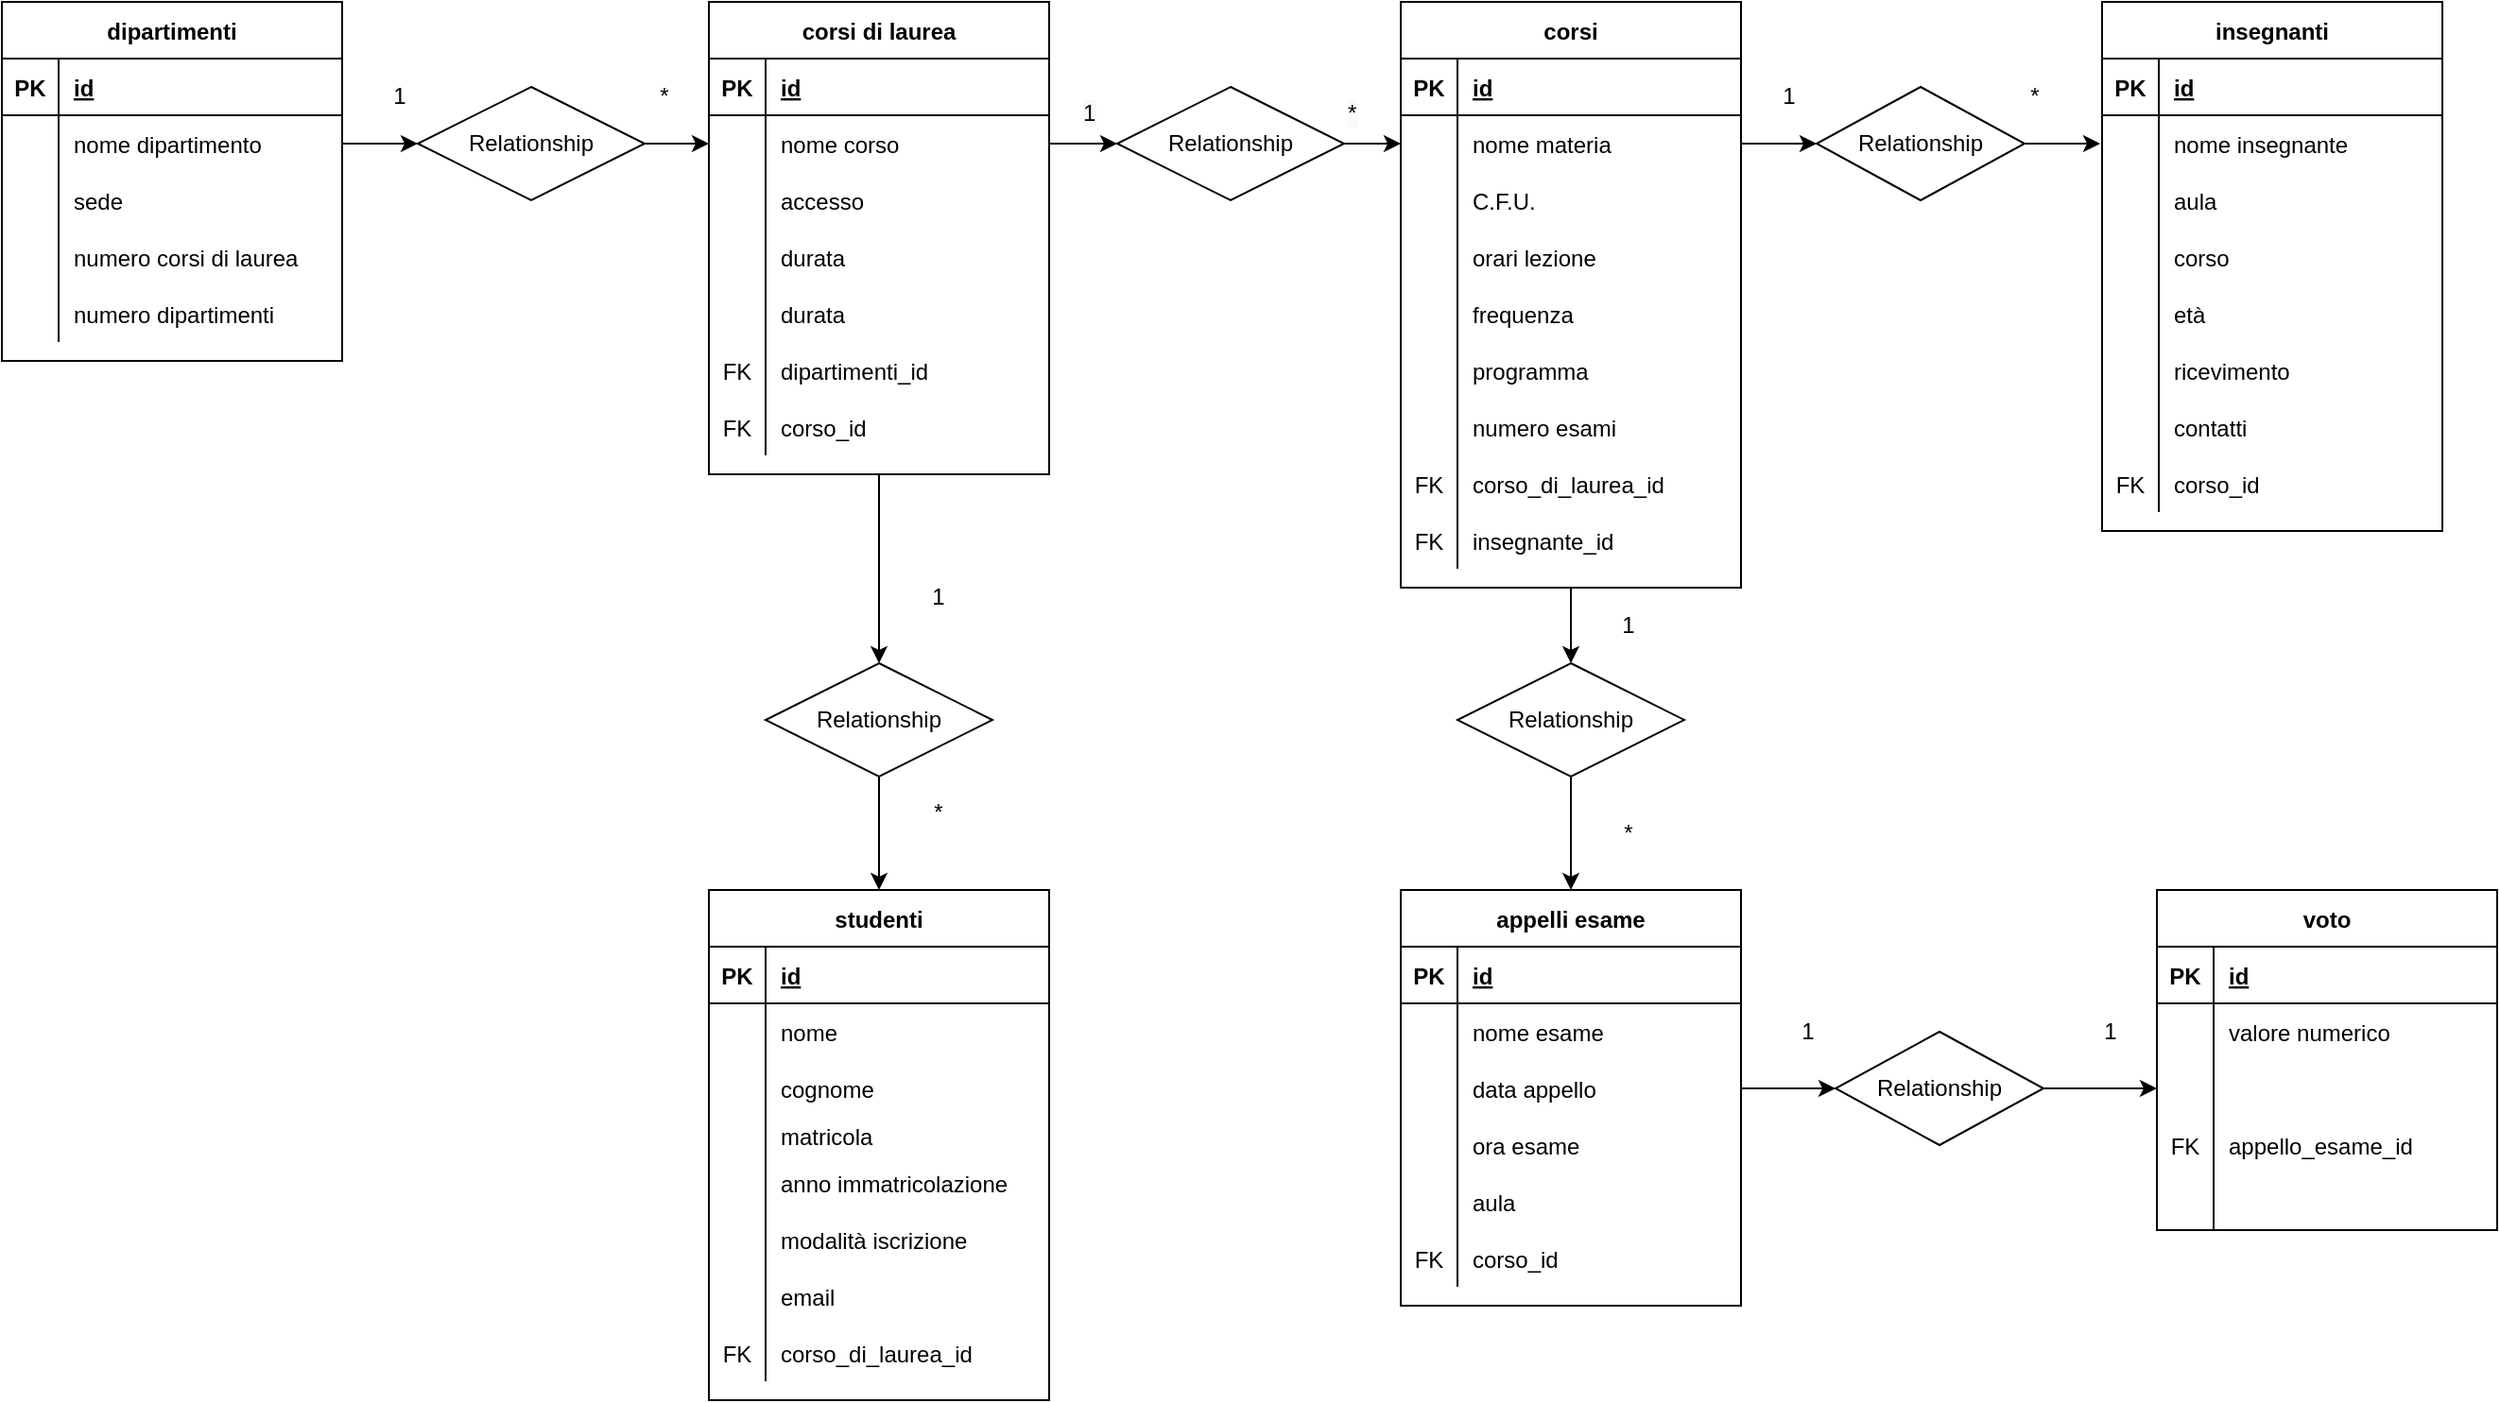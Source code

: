 <mxfile version="20.4.0" type="device"><diagram id="hHs9GyXHRhWPU-Tkxo1i" name="Pagina-1"><mxGraphModel dx="1529" dy="634" grid="1" gridSize="10" guides="1" tooltips="1" connect="1" arrows="1" fold="1" page="1" pageScale="1" pageWidth="827" pageHeight="1169" math="0" shadow="0"><root><mxCell id="0"/><mxCell id="1" parent="0"/><mxCell id="6usG1wm1LhqFQ_MNodev-16" value="studenti" style="shape=table;startSize=30;container=1;collapsible=1;childLayout=tableLayout;fixedRows=1;rowLines=0;fontStyle=1;align=center;resizeLast=1;" vertex="1" parent="1"><mxGeometry x="414" y="610" width="180" height="270" as="geometry"/></mxCell><mxCell id="6usG1wm1LhqFQ_MNodev-17" value="" style="shape=tableRow;horizontal=0;startSize=0;swimlaneHead=0;swimlaneBody=0;fillColor=none;collapsible=0;dropTarget=0;points=[[0,0.5],[1,0.5]];portConstraint=eastwest;top=0;left=0;right=0;bottom=1;" vertex="1" parent="6usG1wm1LhqFQ_MNodev-16"><mxGeometry y="30" width="180" height="30" as="geometry"/></mxCell><mxCell id="6usG1wm1LhqFQ_MNodev-18" value="PK" style="shape=partialRectangle;connectable=0;fillColor=none;top=0;left=0;bottom=0;right=0;fontStyle=1;overflow=hidden;" vertex="1" parent="6usG1wm1LhqFQ_MNodev-17"><mxGeometry width="30" height="30" as="geometry"><mxRectangle width="30" height="30" as="alternateBounds"/></mxGeometry></mxCell><mxCell id="6usG1wm1LhqFQ_MNodev-19" value="id" style="shape=partialRectangle;connectable=0;fillColor=none;top=0;left=0;bottom=0;right=0;align=left;spacingLeft=6;fontStyle=5;overflow=hidden;" vertex="1" parent="6usG1wm1LhqFQ_MNodev-17"><mxGeometry x="30" width="150" height="30" as="geometry"><mxRectangle width="150" height="30" as="alternateBounds"/></mxGeometry></mxCell><mxCell id="6usG1wm1LhqFQ_MNodev-20" value="" style="shape=tableRow;horizontal=0;startSize=0;swimlaneHead=0;swimlaneBody=0;fillColor=none;collapsible=0;dropTarget=0;points=[[0,0.5],[1,0.5]];portConstraint=eastwest;top=0;left=0;right=0;bottom=0;" vertex="1" parent="6usG1wm1LhqFQ_MNodev-16"><mxGeometry y="60" width="180" height="30" as="geometry"/></mxCell><mxCell id="6usG1wm1LhqFQ_MNodev-21" value="" style="shape=partialRectangle;connectable=0;fillColor=none;top=0;left=0;bottom=0;right=0;editable=1;overflow=hidden;" vertex="1" parent="6usG1wm1LhqFQ_MNodev-20"><mxGeometry width="30" height="30" as="geometry"><mxRectangle width="30" height="30" as="alternateBounds"/></mxGeometry></mxCell><mxCell id="6usG1wm1LhqFQ_MNodev-22" value="nome" style="shape=partialRectangle;connectable=0;fillColor=none;top=0;left=0;bottom=0;right=0;align=left;spacingLeft=6;overflow=hidden;" vertex="1" parent="6usG1wm1LhqFQ_MNodev-20"><mxGeometry x="30" width="150" height="30" as="geometry"><mxRectangle width="150" height="30" as="alternateBounds"/></mxGeometry></mxCell><mxCell id="6usG1wm1LhqFQ_MNodev-23" value="" style="shape=tableRow;horizontal=0;startSize=0;swimlaneHead=0;swimlaneBody=0;fillColor=none;collapsible=0;dropTarget=0;points=[[0,0.5],[1,0.5]];portConstraint=eastwest;top=0;left=0;right=0;bottom=0;" vertex="1" parent="6usG1wm1LhqFQ_MNodev-16"><mxGeometry y="90" width="180" height="30" as="geometry"/></mxCell><mxCell id="6usG1wm1LhqFQ_MNodev-24" value="" style="shape=partialRectangle;connectable=0;fillColor=none;top=0;left=0;bottom=0;right=0;editable=1;overflow=hidden;" vertex="1" parent="6usG1wm1LhqFQ_MNodev-23"><mxGeometry width="30" height="30" as="geometry"><mxRectangle width="30" height="30" as="alternateBounds"/></mxGeometry></mxCell><mxCell id="6usG1wm1LhqFQ_MNodev-25" value="cognome" style="shape=partialRectangle;connectable=0;fillColor=none;top=0;left=0;bottom=0;right=0;align=left;spacingLeft=6;overflow=hidden;" vertex="1" parent="6usG1wm1LhqFQ_MNodev-23"><mxGeometry x="30" width="150" height="30" as="geometry"><mxRectangle width="150" height="30" as="alternateBounds"/></mxGeometry></mxCell><mxCell id="6usG1wm1LhqFQ_MNodev-26" value="" style="shape=tableRow;horizontal=0;startSize=0;swimlaneHead=0;swimlaneBody=0;fillColor=none;collapsible=0;dropTarget=0;points=[[0,0.5],[1,0.5]];portConstraint=eastwest;top=0;left=0;right=0;bottom=0;" vertex="1" parent="6usG1wm1LhqFQ_MNodev-16"><mxGeometry y="120" width="180" height="20" as="geometry"/></mxCell><mxCell id="6usG1wm1LhqFQ_MNodev-27" value="" style="shape=partialRectangle;connectable=0;fillColor=none;top=0;left=0;bottom=0;right=0;editable=1;overflow=hidden;" vertex="1" parent="6usG1wm1LhqFQ_MNodev-26"><mxGeometry width="30" height="20" as="geometry"><mxRectangle width="30" height="20" as="alternateBounds"/></mxGeometry></mxCell><mxCell id="6usG1wm1LhqFQ_MNodev-28" value="matricola" style="shape=partialRectangle;connectable=0;fillColor=none;top=0;left=0;bottom=0;right=0;align=left;spacingLeft=6;overflow=hidden;" vertex="1" parent="6usG1wm1LhqFQ_MNodev-26"><mxGeometry x="30" width="150" height="20" as="geometry"><mxRectangle width="150" height="20" as="alternateBounds"/></mxGeometry></mxCell><mxCell id="6usG1wm1LhqFQ_MNodev-29" value="" style="shape=tableRow;horizontal=0;startSize=0;swimlaneHead=0;swimlaneBody=0;fillColor=none;collapsible=0;dropTarget=0;points=[[0,0.5],[1,0.5]];portConstraint=eastwest;top=0;left=0;right=0;bottom=0;" vertex="1" parent="6usG1wm1LhqFQ_MNodev-16"><mxGeometry y="140" width="180" height="30" as="geometry"/></mxCell><mxCell id="6usG1wm1LhqFQ_MNodev-30" value="" style="shape=partialRectangle;connectable=0;fillColor=none;top=0;left=0;bottom=0;right=0;editable=1;overflow=hidden;" vertex="1" parent="6usG1wm1LhqFQ_MNodev-29"><mxGeometry width="30" height="30" as="geometry"><mxRectangle width="30" height="30" as="alternateBounds"/></mxGeometry></mxCell><mxCell id="6usG1wm1LhqFQ_MNodev-31" value="anno immatricolazione" style="shape=partialRectangle;connectable=0;fillColor=none;top=0;left=0;bottom=0;right=0;align=left;spacingLeft=6;overflow=hidden;" vertex="1" parent="6usG1wm1LhqFQ_MNodev-29"><mxGeometry x="30" width="150" height="30" as="geometry"><mxRectangle width="150" height="30" as="alternateBounds"/></mxGeometry></mxCell><mxCell id="6usG1wm1LhqFQ_MNodev-32" value="" style="shape=tableRow;horizontal=0;startSize=0;swimlaneHead=0;swimlaneBody=0;fillColor=none;collapsible=0;dropTarget=0;points=[[0,0.5],[1,0.5]];portConstraint=eastwest;top=0;left=0;right=0;bottom=0;" vertex="1" parent="6usG1wm1LhqFQ_MNodev-16"><mxGeometry y="170" width="180" height="30" as="geometry"/></mxCell><mxCell id="6usG1wm1LhqFQ_MNodev-33" value="" style="shape=partialRectangle;connectable=0;fillColor=none;top=0;left=0;bottom=0;right=0;editable=1;overflow=hidden;" vertex="1" parent="6usG1wm1LhqFQ_MNodev-32"><mxGeometry width="30" height="30" as="geometry"><mxRectangle width="30" height="30" as="alternateBounds"/></mxGeometry></mxCell><mxCell id="6usG1wm1LhqFQ_MNodev-34" value="modalità iscrizione" style="shape=partialRectangle;connectable=0;fillColor=none;top=0;left=0;bottom=0;right=0;align=left;spacingLeft=6;overflow=hidden;" vertex="1" parent="6usG1wm1LhqFQ_MNodev-32"><mxGeometry x="30" width="150" height="30" as="geometry"><mxRectangle width="150" height="30" as="alternateBounds"/></mxGeometry></mxCell><mxCell id="6usG1wm1LhqFQ_MNodev-141" value="" style="shape=tableRow;horizontal=0;startSize=0;swimlaneHead=0;swimlaneBody=0;fillColor=none;collapsible=0;dropTarget=0;points=[[0,0.5],[1,0.5]];portConstraint=eastwest;top=0;left=0;right=0;bottom=0;" vertex="1" parent="6usG1wm1LhqFQ_MNodev-16"><mxGeometry y="200" width="180" height="30" as="geometry"/></mxCell><mxCell id="6usG1wm1LhqFQ_MNodev-142" value="" style="shape=partialRectangle;connectable=0;fillColor=none;top=0;left=0;bottom=0;right=0;editable=1;overflow=hidden;" vertex="1" parent="6usG1wm1LhqFQ_MNodev-141"><mxGeometry width="30" height="30" as="geometry"><mxRectangle width="30" height="30" as="alternateBounds"/></mxGeometry></mxCell><mxCell id="6usG1wm1LhqFQ_MNodev-143" value="email" style="shape=partialRectangle;connectable=0;fillColor=none;top=0;left=0;bottom=0;right=0;align=left;spacingLeft=6;overflow=hidden;" vertex="1" parent="6usG1wm1LhqFQ_MNodev-141"><mxGeometry x="30" width="150" height="30" as="geometry"><mxRectangle width="150" height="30" as="alternateBounds"/></mxGeometry></mxCell><mxCell id="6usG1wm1LhqFQ_MNodev-219" value="" style="shape=tableRow;horizontal=0;startSize=0;swimlaneHead=0;swimlaneBody=0;fillColor=none;collapsible=0;dropTarget=0;points=[[0,0.5],[1,0.5]];portConstraint=eastwest;top=0;left=0;right=0;bottom=0;" vertex="1" parent="6usG1wm1LhqFQ_MNodev-16"><mxGeometry y="230" width="180" height="30" as="geometry"/></mxCell><mxCell id="6usG1wm1LhqFQ_MNodev-220" value="FK" style="shape=partialRectangle;connectable=0;fillColor=none;top=0;left=0;bottom=0;right=0;editable=1;overflow=hidden;" vertex="1" parent="6usG1wm1LhqFQ_MNodev-219"><mxGeometry width="30" height="30" as="geometry"><mxRectangle width="30" height="30" as="alternateBounds"/></mxGeometry></mxCell><mxCell id="6usG1wm1LhqFQ_MNodev-221" value="corso_di_laurea_id" style="shape=partialRectangle;connectable=0;fillColor=none;top=0;left=0;bottom=0;right=0;align=left;spacingLeft=6;overflow=hidden;" vertex="1" parent="6usG1wm1LhqFQ_MNodev-219"><mxGeometry x="30" width="150" height="30" as="geometry"><mxRectangle width="150" height="30" as="alternateBounds"/></mxGeometry></mxCell><mxCell id="6usG1wm1LhqFQ_MNodev-207" style="edgeStyle=orthogonalEdgeStyle;rounded=0;orthogonalLoop=1;jettySize=auto;html=1;exitX=0.5;exitY=1;exitDx=0;exitDy=0;entryX=0.5;entryY=0;entryDx=0;entryDy=0;" edge="1" parent="1" source="6usG1wm1LhqFQ_MNodev-35" target="6usG1wm1LhqFQ_MNodev-205"><mxGeometry relative="1" as="geometry"/></mxCell><mxCell id="6usG1wm1LhqFQ_MNodev-35" value="corsi" style="shape=table;startSize=30;container=1;collapsible=1;childLayout=tableLayout;fixedRows=1;rowLines=0;fontStyle=1;align=center;resizeLast=1;" vertex="1" parent="1"><mxGeometry x="780" y="140" width="180" height="310" as="geometry"/></mxCell><mxCell id="6usG1wm1LhqFQ_MNodev-36" value="" style="shape=tableRow;horizontal=0;startSize=0;swimlaneHead=0;swimlaneBody=0;fillColor=none;collapsible=0;dropTarget=0;points=[[0,0.5],[1,0.5]];portConstraint=eastwest;top=0;left=0;right=0;bottom=1;" vertex="1" parent="6usG1wm1LhqFQ_MNodev-35"><mxGeometry y="30" width="180" height="30" as="geometry"/></mxCell><mxCell id="6usG1wm1LhqFQ_MNodev-37" value="PK" style="shape=partialRectangle;connectable=0;fillColor=none;top=0;left=0;bottom=0;right=0;fontStyle=1;overflow=hidden;" vertex="1" parent="6usG1wm1LhqFQ_MNodev-36"><mxGeometry width="30" height="30" as="geometry"><mxRectangle width="30" height="30" as="alternateBounds"/></mxGeometry></mxCell><mxCell id="6usG1wm1LhqFQ_MNodev-38" value="id" style="shape=partialRectangle;connectable=0;fillColor=none;top=0;left=0;bottom=0;right=0;align=left;spacingLeft=6;fontStyle=5;overflow=hidden;" vertex="1" parent="6usG1wm1LhqFQ_MNodev-36"><mxGeometry x="30" width="150" height="30" as="geometry"><mxRectangle width="150" height="30" as="alternateBounds"/></mxGeometry></mxCell><mxCell id="6usG1wm1LhqFQ_MNodev-39" value="" style="shape=tableRow;horizontal=0;startSize=0;swimlaneHead=0;swimlaneBody=0;fillColor=none;collapsible=0;dropTarget=0;points=[[0,0.5],[1,0.5]];portConstraint=eastwest;top=0;left=0;right=0;bottom=0;" vertex="1" parent="6usG1wm1LhqFQ_MNodev-35"><mxGeometry y="60" width="180" height="30" as="geometry"/></mxCell><mxCell id="6usG1wm1LhqFQ_MNodev-40" value="" style="shape=partialRectangle;connectable=0;fillColor=none;top=0;left=0;bottom=0;right=0;editable=1;overflow=hidden;" vertex="1" parent="6usG1wm1LhqFQ_MNodev-39"><mxGeometry width="30" height="30" as="geometry"><mxRectangle width="30" height="30" as="alternateBounds"/></mxGeometry></mxCell><mxCell id="6usG1wm1LhqFQ_MNodev-41" value="nome materia" style="shape=partialRectangle;connectable=0;fillColor=none;top=0;left=0;bottom=0;right=0;align=left;spacingLeft=6;overflow=hidden;" vertex="1" parent="6usG1wm1LhqFQ_MNodev-39"><mxGeometry x="30" width="150" height="30" as="geometry"><mxRectangle width="150" height="30" as="alternateBounds"/></mxGeometry></mxCell><mxCell id="6usG1wm1LhqFQ_MNodev-42" value="" style="shape=tableRow;horizontal=0;startSize=0;swimlaneHead=0;swimlaneBody=0;fillColor=none;collapsible=0;dropTarget=0;points=[[0,0.5],[1,0.5]];portConstraint=eastwest;top=0;left=0;right=0;bottom=0;" vertex="1" parent="6usG1wm1LhqFQ_MNodev-35"><mxGeometry y="90" width="180" height="30" as="geometry"/></mxCell><mxCell id="6usG1wm1LhqFQ_MNodev-43" value="" style="shape=partialRectangle;connectable=0;fillColor=none;top=0;left=0;bottom=0;right=0;editable=1;overflow=hidden;" vertex="1" parent="6usG1wm1LhqFQ_MNodev-42"><mxGeometry width="30" height="30" as="geometry"><mxRectangle width="30" height="30" as="alternateBounds"/></mxGeometry></mxCell><mxCell id="6usG1wm1LhqFQ_MNodev-44" value="C.F.U." style="shape=partialRectangle;connectable=0;fillColor=none;top=0;left=0;bottom=0;right=0;align=left;spacingLeft=6;overflow=hidden;" vertex="1" parent="6usG1wm1LhqFQ_MNodev-42"><mxGeometry x="30" width="150" height="30" as="geometry"><mxRectangle width="150" height="30" as="alternateBounds"/></mxGeometry></mxCell><mxCell id="6usG1wm1LhqFQ_MNodev-45" value="" style="shape=tableRow;horizontal=0;startSize=0;swimlaneHead=0;swimlaneBody=0;fillColor=none;collapsible=0;dropTarget=0;points=[[0,0.5],[1,0.5]];portConstraint=eastwest;top=0;left=0;right=0;bottom=0;" vertex="1" parent="6usG1wm1LhqFQ_MNodev-35"><mxGeometry y="120" width="180" height="30" as="geometry"/></mxCell><mxCell id="6usG1wm1LhqFQ_MNodev-46" value="" style="shape=partialRectangle;connectable=0;fillColor=none;top=0;left=0;bottom=0;right=0;editable=1;overflow=hidden;" vertex="1" parent="6usG1wm1LhqFQ_MNodev-45"><mxGeometry width="30" height="30" as="geometry"><mxRectangle width="30" height="30" as="alternateBounds"/></mxGeometry></mxCell><mxCell id="6usG1wm1LhqFQ_MNodev-47" value="orari lezione" style="shape=partialRectangle;connectable=0;fillColor=none;top=0;left=0;bottom=0;right=0;align=left;spacingLeft=6;overflow=hidden;" vertex="1" parent="6usG1wm1LhqFQ_MNodev-45"><mxGeometry x="30" width="150" height="30" as="geometry"><mxRectangle width="150" height="30" as="alternateBounds"/></mxGeometry></mxCell><mxCell id="6usG1wm1LhqFQ_MNodev-48" value="" style="shape=tableRow;horizontal=0;startSize=0;swimlaneHead=0;swimlaneBody=0;fillColor=none;collapsible=0;dropTarget=0;points=[[0,0.5],[1,0.5]];portConstraint=eastwest;top=0;left=0;right=0;bottom=0;" vertex="1" parent="6usG1wm1LhqFQ_MNodev-35"><mxGeometry y="150" width="180" height="30" as="geometry"/></mxCell><mxCell id="6usG1wm1LhqFQ_MNodev-49" value="" style="shape=partialRectangle;connectable=0;fillColor=none;top=0;left=0;bottom=0;right=0;editable=1;overflow=hidden;" vertex="1" parent="6usG1wm1LhqFQ_MNodev-48"><mxGeometry width="30" height="30" as="geometry"><mxRectangle width="30" height="30" as="alternateBounds"/></mxGeometry></mxCell><mxCell id="6usG1wm1LhqFQ_MNodev-50" value="frequenza " style="shape=partialRectangle;connectable=0;fillColor=none;top=0;left=0;bottom=0;right=0;align=left;spacingLeft=6;overflow=hidden;" vertex="1" parent="6usG1wm1LhqFQ_MNodev-48"><mxGeometry x="30" width="150" height="30" as="geometry"><mxRectangle width="150" height="30" as="alternateBounds"/></mxGeometry></mxCell><mxCell id="6usG1wm1LhqFQ_MNodev-51" value="" style="shape=tableRow;horizontal=0;startSize=0;swimlaneHead=0;swimlaneBody=0;fillColor=none;collapsible=0;dropTarget=0;points=[[0,0.5],[1,0.5]];portConstraint=eastwest;top=0;left=0;right=0;bottom=0;" vertex="1" parent="6usG1wm1LhqFQ_MNodev-35"><mxGeometry y="180" width="180" height="30" as="geometry"/></mxCell><mxCell id="6usG1wm1LhqFQ_MNodev-52" value="" style="shape=partialRectangle;connectable=0;fillColor=none;top=0;left=0;bottom=0;right=0;editable=1;overflow=hidden;" vertex="1" parent="6usG1wm1LhqFQ_MNodev-51"><mxGeometry width="30" height="30" as="geometry"><mxRectangle width="30" height="30" as="alternateBounds"/></mxGeometry></mxCell><mxCell id="6usG1wm1LhqFQ_MNodev-53" value="programma" style="shape=partialRectangle;connectable=0;fillColor=none;top=0;left=0;bottom=0;right=0;align=left;spacingLeft=6;overflow=hidden;" vertex="1" parent="6usG1wm1LhqFQ_MNodev-51"><mxGeometry x="30" width="150" height="30" as="geometry"><mxRectangle width="150" height="30" as="alternateBounds"/></mxGeometry></mxCell><mxCell id="6usG1wm1LhqFQ_MNodev-71" value="" style="shape=tableRow;horizontal=0;startSize=0;swimlaneHead=0;swimlaneBody=0;fillColor=none;collapsible=0;dropTarget=0;points=[[0,0.5],[1,0.5]];portConstraint=eastwest;top=0;left=0;right=0;bottom=0;" vertex="1" parent="6usG1wm1LhqFQ_MNodev-35"><mxGeometry y="210" width="180" height="30" as="geometry"/></mxCell><mxCell id="6usG1wm1LhqFQ_MNodev-72" value="" style="shape=partialRectangle;connectable=0;fillColor=none;top=0;left=0;bottom=0;right=0;editable=1;overflow=hidden;" vertex="1" parent="6usG1wm1LhqFQ_MNodev-71"><mxGeometry width="30" height="30" as="geometry"><mxRectangle width="30" height="30" as="alternateBounds"/></mxGeometry></mxCell><mxCell id="6usG1wm1LhqFQ_MNodev-73" value="numero esami" style="shape=partialRectangle;connectable=0;fillColor=none;top=0;left=0;bottom=0;right=0;align=left;spacingLeft=6;overflow=hidden;" vertex="1" parent="6usG1wm1LhqFQ_MNodev-71"><mxGeometry x="30" width="150" height="30" as="geometry"><mxRectangle width="150" height="30" as="alternateBounds"/></mxGeometry></mxCell><mxCell id="6usG1wm1LhqFQ_MNodev-160" value="" style="shape=tableRow;horizontal=0;startSize=0;swimlaneHead=0;swimlaneBody=0;fillColor=none;collapsible=0;dropTarget=0;points=[[0,0.5],[1,0.5]];portConstraint=eastwest;top=0;left=0;right=0;bottom=0;" vertex="1" parent="6usG1wm1LhqFQ_MNodev-35"><mxGeometry y="240" width="180" height="30" as="geometry"/></mxCell><mxCell id="6usG1wm1LhqFQ_MNodev-161" value="FK" style="shape=partialRectangle;connectable=0;fillColor=none;top=0;left=0;bottom=0;right=0;editable=1;overflow=hidden;" vertex="1" parent="6usG1wm1LhqFQ_MNodev-160"><mxGeometry width="30" height="30" as="geometry"><mxRectangle width="30" height="30" as="alternateBounds"/></mxGeometry></mxCell><mxCell id="6usG1wm1LhqFQ_MNodev-162" value="corso_di_laurea_id" style="shape=partialRectangle;connectable=0;fillColor=none;top=0;left=0;bottom=0;right=0;align=left;spacingLeft=6;overflow=hidden;" vertex="1" parent="6usG1wm1LhqFQ_MNodev-160"><mxGeometry x="30" width="150" height="30" as="geometry"><mxRectangle width="150" height="30" as="alternateBounds"/></mxGeometry></mxCell><mxCell id="6usG1wm1LhqFQ_MNodev-202" value="" style="shape=tableRow;horizontal=0;startSize=0;swimlaneHead=0;swimlaneBody=0;fillColor=none;collapsible=0;dropTarget=0;points=[[0,0.5],[1,0.5]];portConstraint=eastwest;top=0;left=0;right=0;bottom=0;" vertex="1" parent="6usG1wm1LhqFQ_MNodev-35"><mxGeometry y="270" width="180" height="30" as="geometry"/></mxCell><mxCell id="6usG1wm1LhqFQ_MNodev-203" value="FK" style="shape=partialRectangle;connectable=0;fillColor=none;top=0;left=0;bottom=0;right=0;editable=1;overflow=hidden;" vertex="1" parent="6usG1wm1LhqFQ_MNodev-202"><mxGeometry width="30" height="30" as="geometry"><mxRectangle width="30" height="30" as="alternateBounds"/></mxGeometry></mxCell><mxCell id="6usG1wm1LhqFQ_MNodev-204" value="insegnante_id" style="shape=partialRectangle;connectable=0;fillColor=none;top=0;left=0;bottom=0;right=0;align=left;spacingLeft=6;overflow=hidden;" vertex="1" parent="6usG1wm1LhqFQ_MNodev-202"><mxGeometry x="30" width="150" height="30" as="geometry"><mxRectangle width="150" height="30" as="alternateBounds"/></mxGeometry></mxCell><mxCell id="6usG1wm1LhqFQ_MNodev-215" style="edgeStyle=orthogonalEdgeStyle;rounded=0;orthogonalLoop=1;jettySize=auto;html=1;entryX=0.5;entryY=0;entryDx=0;entryDy=0;" edge="1" parent="1" source="6usG1wm1LhqFQ_MNodev-55" target="6usG1wm1LhqFQ_MNodev-214"><mxGeometry relative="1" as="geometry"/></mxCell><mxCell id="6usG1wm1LhqFQ_MNodev-55" value="corsi di laurea" style="shape=table;startSize=30;container=1;collapsible=1;childLayout=tableLayout;fixedRows=1;rowLines=0;fontStyle=1;align=center;resizeLast=1;" vertex="1" parent="1"><mxGeometry x="414" y="140" width="180" height="250" as="geometry"/></mxCell><mxCell id="6usG1wm1LhqFQ_MNodev-56" value="" style="shape=tableRow;horizontal=0;startSize=0;swimlaneHead=0;swimlaneBody=0;fillColor=none;collapsible=0;dropTarget=0;points=[[0,0.5],[1,0.5]];portConstraint=eastwest;top=0;left=0;right=0;bottom=1;" vertex="1" parent="6usG1wm1LhqFQ_MNodev-55"><mxGeometry y="30" width="180" height="30" as="geometry"/></mxCell><mxCell id="6usG1wm1LhqFQ_MNodev-57" value="PK" style="shape=partialRectangle;connectable=0;fillColor=none;top=0;left=0;bottom=0;right=0;fontStyle=1;overflow=hidden;" vertex="1" parent="6usG1wm1LhqFQ_MNodev-56"><mxGeometry width="30" height="30" as="geometry"><mxRectangle width="30" height="30" as="alternateBounds"/></mxGeometry></mxCell><mxCell id="6usG1wm1LhqFQ_MNodev-58" value="id" style="shape=partialRectangle;connectable=0;fillColor=none;top=0;left=0;bottom=0;right=0;align=left;spacingLeft=6;fontStyle=5;overflow=hidden;" vertex="1" parent="6usG1wm1LhqFQ_MNodev-56"><mxGeometry x="30" width="150" height="30" as="geometry"><mxRectangle width="150" height="30" as="alternateBounds"/></mxGeometry></mxCell><mxCell id="6usG1wm1LhqFQ_MNodev-59" value="" style="shape=tableRow;horizontal=0;startSize=0;swimlaneHead=0;swimlaneBody=0;fillColor=none;collapsible=0;dropTarget=0;points=[[0,0.5],[1,0.5]];portConstraint=eastwest;top=0;left=0;right=0;bottom=0;" vertex="1" parent="6usG1wm1LhqFQ_MNodev-55"><mxGeometry y="60" width="180" height="30" as="geometry"/></mxCell><mxCell id="6usG1wm1LhqFQ_MNodev-60" value="" style="shape=partialRectangle;connectable=0;fillColor=none;top=0;left=0;bottom=0;right=0;editable=1;overflow=hidden;" vertex="1" parent="6usG1wm1LhqFQ_MNodev-59"><mxGeometry width="30" height="30" as="geometry"><mxRectangle width="30" height="30" as="alternateBounds"/></mxGeometry></mxCell><mxCell id="6usG1wm1LhqFQ_MNodev-61" value="nome corso" style="shape=partialRectangle;connectable=0;fillColor=none;top=0;left=0;bottom=0;right=0;align=left;spacingLeft=6;overflow=hidden;" vertex="1" parent="6usG1wm1LhqFQ_MNodev-59"><mxGeometry x="30" width="150" height="30" as="geometry"><mxRectangle width="150" height="30" as="alternateBounds"/></mxGeometry></mxCell><mxCell id="6usG1wm1LhqFQ_MNodev-62" value="" style="shape=tableRow;horizontal=0;startSize=0;swimlaneHead=0;swimlaneBody=0;fillColor=none;collapsible=0;dropTarget=0;points=[[0,0.5],[1,0.5]];portConstraint=eastwest;top=0;left=0;right=0;bottom=0;" vertex="1" parent="6usG1wm1LhqFQ_MNodev-55"><mxGeometry y="90" width="180" height="30" as="geometry"/></mxCell><mxCell id="6usG1wm1LhqFQ_MNodev-63" value="" style="shape=partialRectangle;connectable=0;fillColor=none;top=0;left=0;bottom=0;right=0;editable=1;overflow=hidden;" vertex="1" parent="6usG1wm1LhqFQ_MNodev-62"><mxGeometry width="30" height="30" as="geometry"><mxRectangle width="30" height="30" as="alternateBounds"/></mxGeometry></mxCell><mxCell id="6usG1wm1LhqFQ_MNodev-64" value="accesso" style="shape=partialRectangle;connectable=0;fillColor=none;top=0;left=0;bottom=0;right=0;align=left;spacingLeft=6;overflow=hidden;" vertex="1" parent="6usG1wm1LhqFQ_MNodev-62"><mxGeometry x="30" width="150" height="30" as="geometry"><mxRectangle width="150" height="30" as="alternateBounds"/></mxGeometry></mxCell><mxCell id="6usG1wm1LhqFQ_MNodev-65" value="" style="shape=tableRow;horizontal=0;startSize=0;swimlaneHead=0;swimlaneBody=0;fillColor=none;collapsible=0;dropTarget=0;points=[[0,0.5],[1,0.5]];portConstraint=eastwest;top=0;left=0;right=0;bottom=0;" vertex="1" parent="6usG1wm1LhqFQ_MNodev-55"><mxGeometry y="120" width="180" height="30" as="geometry"/></mxCell><mxCell id="6usG1wm1LhqFQ_MNodev-66" value="" style="shape=partialRectangle;connectable=0;fillColor=none;top=0;left=0;bottom=0;right=0;editable=1;overflow=hidden;" vertex="1" parent="6usG1wm1LhqFQ_MNodev-65"><mxGeometry width="30" height="30" as="geometry"><mxRectangle width="30" height="30" as="alternateBounds"/></mxGeometry></mxCell><mxCell id="6usG1wm1LhqFQ_MNodev-67" value="durata" style="shape=partialRectangle;connectable=0;fillColor=none;top=0;left=0;bottom=0;right=0;align=left;spacingLeft=6;overflow=hidden;" vertex="1" parent="6usG1wm1LhqFQ_MNodev-65"><mxGeometry x="30" width="150" height="30" as="geometry"><mxRectangle width="150" height="30" as="alternateBounds"/></mxGeometry></mxCell><mxCell id="6usG1wm1LhqFQ_MNodev-150" value="" style="shape=tableRow;horizontal=0;startSize=0;swimlaneHead=0;swimlaneBody=0;fillColor=none;collapsible=0;dropTarget=0;points=[[0,0.5],[1,0.5]];portConstraint=eastwest;top=0;left=0;right=0;bottom=0;" vertex="1" parent="6usG1wm1LhqFQ_MNodev-55"><mxGeometry y="150" width="180" height="30" as="geometry"/></mxCell><mxCell id="6usG1wm1LhqFQ_MNodev-151" value="" style="shape=partialRectangle;connectable=0;fillColor=none;top=0;left=0;bottom=0;right=0;editable=1;overflow=hidden;" vertex="1" parent="6usG1wm1LhqFQ_MNodev-150"><mxGeometry width="30" height="30" as="geometry"><mxRectangle width="30" height="30" as="alternateBounds"/></mxGeometry></mxCell><mxCell id="6usG1wm1LhqFQ_MNodev-152" value="durata" style="shape=partialRectangle;connectable=0;fillColor=none;top=0;left=0;bottom=0;right=0;align=left;spacingLeft=6;overflow=hidden;" vertex="1" parent="6usG1wm1LhqFQ_MNodev-150"><mxGeometry x="30" width="150" height="30" as="geometry"><mxRectangle width="150" height="30" as="alternateBounds"/></mxGeometry></mxCell><mxCell id="6usG1wm1LhqFQ_MNodev-68" value="" style="shape=tableRow;horizontal=0;startSize=0;swimlaneHead=0;swimlaneBody=0;fillColor=none;collapsible=0;dropTarget=0;points=[[0,0.5],[1,0.5]];portConstraint=eastwest;top=0;left=0;right=0;bottom=0;" vertex="1" parent="6usG1wm1LhqFQ_MNodev-55"><mxGeometry y="180" width="180" height="30" as="geometry"/></mxCell><mxCell id="6usG1wm1LhqFQ_MNodev-69" value="FK" style="shape=partialRectangle;connectable=0;fillColor=none;top=0;left=0;bottom=0;right=0;editable=1;overflow=hidden;" vertex="1" parent="6usG1wm1LhqFQ_MNodev-68"><mxGeometry width="30" height="30" as="geometry"><mxRectangle width="30" height="30" as="alternateBounds"/></mxGeometry></mxCell><mxCell id="6usG1wm1LhqFQ_MNodev-70" value="dipartimenti_id" style="shape=partialRectangle;connectable=0;fillColor=none;top=0;left=0;bottom=0;right=0;align=left;spacingLeft=6;overflow=hidden;" vertex="1" parent="6usG1wm1LhqFQ_MNodev-68"><mxGeometry x="30" width="150" height="30" as="geometry"><mxRectangle width="150" height="30" as="alternateBounds"/></mxGeometry></mxCell><mxCell id="6usG1wm1LhqFQ_MNodev-163" value="" style="shape=tableRow;horizontal=0;startSize=0;swimlaneHead=0;swimlaneBody=0;fillColor=none;collapsible=0;dropTarget=0;points=[[0,0.5],[1,0.5]];portConstraint=eastwest;top=0;left=0;right=0;bottom=0;" vertex="1" parent="6usG1wm1LhqFQ_MNodev-55"><mxGeometry y="210" width="180" height="30" as="geometry"/></mxCell><mxCell id="6usG1wm1LhqFQ_MNodev-164" value="FK" style="shape=partialRectangle;connectable=0;fillColor=none;top=0;left=0;bottom=0;right=0;editable=1;overflow=hidden;" vertex="1" parent="6usG1wm1LhqFQ_MNodev-163"><mxGeometry width="30" height="30" as="geometry"><mxRectangle width="30" height="30" as="alternateBounds"/></mxGeometry></mxCell><mxCell id="6usG1wm1LhqFQ_MNodev-165" value="corso_id" style="shape=partialRectangle;connectable=0;fillColor=none;top=0;left=0;bottom=0;right=0;align=left;spacingLeft=6;overflow=hidden;" vertex="1" parent="6usG1wm1LhqFQ_MNodev-163"><mxGeometry x="30" width="150" height="30" as="geometry"><mxRectangle width="150" height="30" as="alternateBounds"/></mxGeometry></mxCell><mxCell id="6usG1wm1LhqFQ_MNodev-74" value="dipartimenti" style="shape=table;startSize=30;container=1;collapsible=1;childLayout=tableLayout;fixedRows=1;rowLines=0;fontStyle=1;align=center;resizeLast=1;" vertex="1" parent="1"><mxGeometry x="40" y="140" width="180" height="190" as="geometry"/></mxCell><mxCell id="6usG1wm1LhqFQ_MNodev-75" value="" style="shape=tableRow;horizontal=0;startSize=0;swimlaneHead=0;swimlaneBody=0;fillColor=none;collapsible=0;dropTarget=0;points=[[0,0.5],[1,0.5]];portConstraint=eastwest;top=0;left=0;right=0;bottom=1;" vertex="1" parent="6usG1wm1LhqFQ_MNodev-74"><mxGeometry y="30" width="180" height="30" as="geometry"/></mxCell><mxCell id="6usG1wm1LhqFQ_MNodev-76" value="PK" style="shape=partialRectangle;connectable=0;fillColor=none;top=0;left=0;bottom=0;right=0;fontStyle=1;overflow=hidden;" vertex="1" parent="6usG1wm1LhqFQ_MNodev-75"><mxGeometry width="30" height="30" as="geometry"><mxRectangle width="30" height="30" as="alternateBounds"/></mxGeometry></mxCell><mxCell id="6usG1wm1LhqFQ_MNodev-77" value="id" style="shape=partialRectangle;connectable=0;fillColor=none;top=0;left=0;bottom=0;right=0;align=left;spacingLeft=6;fontStyle=5;overflow=hidden;" vertex="1" parent="6usG1wm1LhqFQ_MNodev-75"><mxGeometry x="30" width="150" height="30" as="geometry"><mxRectangle width="150" height="30" as="alternateBounds"/></mxGeometry></mxCell><mxCell id="6usG1wm1LhqFQ_MNodev-78" value="" style="shape=tableRow;horizontal=0;startSize=0;swimlaneHead=0;swimlaneBody=0;fillColor=none;collapsible=0;dropTarget=0;points=[[0,0.5],[1,0.5]];portConstraint=eastwest;top=0;left=0;right=0;bottom=0;" vertex="1" parent="6usG1wm1LhqFQ_MNodev-74"><mxGeometry y="60" width="180" height="30" as="geometry"/></mxCell><mxCell id="6usG1wm1LhqFQ_MNodev-79" value="" style="shape=partialRectangle;connectable=0;fillColor=none;top=0;left=0;bottom=0;right=0;editable=1;overflow=hidden;" vertex="1" parent="6usG1wm1LhqFQ_MNodev-78"><mxGeometry width="30" height="30" as="geometry"><mxRectangle width="30" height="30" as="alternateBounds"/></mxGeometry></mxCell><mxCell id="6usG1wm1LhqFQ_MNodev-80" value="nome dipartimento" style="shape=partialRectangle;connectable=0;fillColor=none;top=0;left=0;bottom=0;right=0;align=left;spacingLeft=6;overflow=hidden;" vertex="1" parent="6usG1wm1LhqFQ_MNodev-78"><mxGeometry x="30" width="150" height="30" as="geometry"><mxRectangle width="150" height="30" as="alternateBounds"/></mxGeometry></mxCell><mxCell id="6usG1wm1LhqFQ_MNodev-81" value="" style="shape=tableRow;horizontal=0;startSize=0;swimlaneHead=0;swimlaneBody=0;fillColor=none;collapsible=0;dropTarget=0;points=[[0,0.5],[1,0.5]];portConstraint=eastwest;top=0;left=0;right=0;bottom=0;" vertex="1" parent="6usG1wm1LhqFQ_MNodev-74"><mxGeometry y="90" width="180" height="30" as="geometry"/></mxCell><mxCell id="6usG1wm1LhqFQ_MNodev-82" value="" style="shape=partialRectangle;connectable=0;fillColor=none;top=0;left=0;bottom=0;right=0;editable=1;overflow=hidden;" vertex="1" parent="6usG1wm1LhqFQ_MNodev-81"><mxGeometry width="30" height="30" as="geometry"><mxRectangle width="30" height="30" as="alternateBounds"/></mxGeometry></mxCell><mxCell id="6usG1wm1LhqFQ_MNodev-83" value="sede" style="shape=partialRectangle;connectable=0;fillColor=none;top=0;left=0;bottom=0;right=0;align=left;spacingLeft=6;overflow=hidden;" vertex="1" parent="6usG1wm1LhqFQ_MNodev-81"><mxGeometry x="30" width="150" height="30" as="geometry"><mxRectangle width="150" height="30" as="alternateBounds"/></mxGeometry></mxCell><mxCell id="6usG1wm1LhqFQ_MNodev-84" value="" style="shape=tableRow;horizontal=0;startSize=0;swimlaneHead=0;swimlaneBody=0;fillColor=none;collapsible=0;dropTarget=0;points=[[0,0.5],[1,0.5]];portConstraint=eastwest;top=0;left=0;right=0;bottom=0;" vertex="1" parent="6usG1wm1LhqFQ_MNodev-74"><mxGeometry y="120" width="180" height="30" as="geometry"/></mxCell><mxCell id="6usG1wm1LhqFQ_MNodev-85" value="" style="shape=partialRectangle;connectable=0;fillColor=none;top=0;left=0;bottom=0;right=0;editable=1;overflow=hidden;" vertex="1" parent="6usG1wm1LhqFQ_MNodev-84"><mxGeometry width="30" height="30" as="geometry"><mxRectangle width="30" height="30" as="alternateBounds"/></mxGeometry></mxCell><mxCell id="6usG1wm1LhqFQ_MNodev-86" value="numero corsi di laurea" style="shape=partialRectangle;connectable=0;fillColor=none;top=0;left=0;bottom=0;right=0;align=left;spacingLeft=6;overflow=hidden;" vertex="1" parent="6usG1wm1LhqFQ_MNodev-84"><mxGeometry x="30" width="150" height="30" as="geometry"><mxRectangle width="150" height="30" as="alternateBounds"/></mxGeometry></mxCell><mxCell id="6usG1wm1LhqFQ_MNodev-87" value="" style="shape=tableRow;horizontal=0;startSize=0;swimlaneHead=0;swimlaneBody=0;fillColor=none;collapsible=0;dropTarget=0;points=[[0,0.5],[1,0.5]];portConstraint=eastwest;top=0;left=0;right=0;bottom=0;" vertex="1" parent="6usG1wm1LhqFQ_MNodev-74"><mxGeometry y="150" width="180" height="30" as="geometry"/></mxCell><mxCell id="6usG1wm1LhqFQ_MNodev-88" value="" style="shape=partialRectangle;connectable=0;fillColor=none;top=0;left=0;bottom=0;right=0;editable=1;overflow=hidden;" vertex="1" parent="6usG1wm1LhqFQ_MNodev-87"><mxGeometry width="30" height="30" as="geometry"><mxRectangle width="30" height="30" as="alternateBounds"/></mxGeometry></mxCell><mxCell id="6usG1wm1LhqFQ_MNodev-89" value="numero dipartimenti" style="shape=partialRectangle;connectable=0;fillColor=none;top=0;left=0;bottom=0;right=0;align=left;spacingLeft=6;overflow=hidden;" vertex="1" parent="6usG1wm1LhqFQ_MNodev-87"><mxGeometry x="30" width="150" height="30" as="geometry"><mxRectangle width="150" height="30" as="alternateBounds"/></mxGeometry></mxCell><mxCell id="6usG1wm1LhqFQ_MNodev-90" value="appelli esame" style="shape=table;startSize=30;container=1;collapsible=1;childLayout=tableLayout;fixedRows=1;rowLines=0;fontStyle=1;align=center;resizeLast=1;" vertex="1" parent="1"><mxGeometry x="780" y="610" width="180" height="220" as="geometry"/></mxCell><mxCell id="6usG1wm1LhqFQ_MNodev-91" value="" style="shape=tableRow;horizontal=0;startSize=0;swimlaneHead=0;swimlaneBody=0;fillColor=none;collapsible=0;dropTarget=0;points=[[0,0.5],[1,0.5]];portConstraint=eastwest;top=0;left=0;right=0;bottom=1;" vertex="1" parent="6usG1wm1LhqFQ_MNodev-90"><mxGeometry y="30" width="180" height="30" as="geometry"/></mxCell><mxCell id="6usG1wm1LhqFQ_MNodev-92" value="PK" style="shape=partialRectangle;connectable=0;fillColor=none;top=0;left=0;bottom=0;right=0;fontStyle=1;overflow=hidden;" vertex="1" parent="6usG1wm1LhqFQ_MNodev-91"><mxGeometry width="30" height="30" as="geometry"><mxRectangle width="30" height="30" as="alternateBounds"/></mxGeometry></mxCell><mxCell id="6usG1wm1LhqFQ_MNodev-93" value="id" style="shape=partialRectangle;connectable=0;fillColor=none;top=0;left=0;bottom=0;right=0;align=left;spacingLeft=6;fontStyle=5;overflow=hidden;" vertex="1" parent="6usG1wm1LhqFQ_MNodev-91"><mxGeometry x="30" width="150" height="30" as="geometry"><mxRectangle width="150" height="30" as="alternateBounds"/></mxGeometry></mxCell><mxCell id="6usG1wm1LhqFQ_MNodev-94" value="" style="shape=tableRow;horizontal=0;startSize=0;swimlaneHead=0;swimlaneBody=0;fillColor=none;collapsible=0;dropTarget=0;points=[[0,0.5],[1,0.5]];portConstraint=eastwest;top=0;left=0;right=0;bottom=0;" vertex="1" parent="6usG1wm1LhqFQ_MNodev-90"><mxGeometry y="60" width="180" height="30" as="geometry"/></mxCell><mxCell id="6usG1wm1LhqFQ_MNodev-95" value="" style="shape=partialRectangle;connectable=0;fillColor=none;top=0;left=0;bottom=0;right=0;editable=1;overflow=hidden;" vertex="1" parent="6usG1wm1LhqFQ_MNodev-94"><mxGeometry width="30" height="30" as="geometry"><mxRectangle width="30" height="30" as="alternateBounds"/></mxGeometry></mxCell><mxCell id="6usG1wm1LhqFQ_MNodev-96" value="nome esame" style="shape=partialRectangle;connectable=0;fillColor=none;top=0;left=0;bottom=0;right=0;align=left;spacingLeft=6;overflow=hidden;" vertex="1" parent="6usG1wm1LhqFQ_MNodev-94"><mxGeometry x="30" width="150" height="30" as="geometry"><mxRectangle width="150" height="30" as="alternateBounds"/></mxGeometry></mxCell><mxCell id="6usG1wm1LhqFQ_MNodev-97" value="" style="shape=tableRow;horizontal=0;startSize=0;swimlaneHead=0;swimlaneBody=0;fillColor=none;collapsible=0;dropTarget=0;points=[[0,0.5],[1,0.5]];portConstraint=eastwest;top=0;left=0;right=0;bottom=0;" vertex="1" parent="6usG1wm1LhqFQ_MNodev-90"><mxGeometry y="90" width="180" height="30" as="geometry"/></mxCell><mxCell id="6usG1wm1LhqFQ_MNodev-98" value="" style="shape=partialRectangle;connectable=0;fillColor=none;top=0;left=0;bottom=0;right=0;editable=1;overflow=hidden;" vertex="1" parent="6usG1wm1LhqFQ_MNodev-97"><mxGeometry width="30" height="30" as="geometry"><mxRectangle width="30" height="30" as="alternateBounds"/></mxGeometry></mxCell><mxCell id="6usG1wm1LhqFQ_MNodev-99" value="data appello" style="shape=partialRectangle;connectable=0;fillColor=none;top=0;left=0;bottom=0;right=0;align=left;spacingLeft=6;overflow=hidden;" vertex="1" parent="6usG1wm1LhqFQ_MNodev-97"><mxGeometry x="30" width="150" height="30" as="geometry"><mxRectangle width="150" height="30" as="alternateBounds"/></mxGeometry></mxCell><mxCell id="6usG1wm1LhqFQ_MNodev-100" value="" style="shape=tableRow;horizontal=0;startSize=0;swimlaneHead=0;swimlaneBody=0;fillColor=none;collapsible=0;dropTarget=0;points=[[0,0.5],[1,0.5]];portConstraint=eastwest;top=0;left=0;right=0;bottom=0;" vertex="1" parent="6usG1wm1LhqFQ_MNodev-90"><mxGeometry y="120" width="180" height="30" as="geometry"/></mxCell><mxCell id="6usG1wm1LhqFQ_MNodev-101" value="" style="shape=partialRectangle;connectable=0;fillColor=none;top=0;left=0;bottom=0;right=0;editable=1;overflow=hidden;" vertex="1" parent="6usG1wm1LhqFQ_MNodev-100"><mxGeometry width="30" height="30" as="geometry"><mxRectangle width="30" height="30" as="alternateBounds"/></mxGeometry></mxCell><mxCell id="6usG1wm1LhqFQ_MNodev-102" value="ora esame" style="shape=partialRectangle;connectable=0;fillColor=none;top=0;left=0;bottom=0;right=0;align=left;spacingLeft=6;overflow=hidden;" vertex="1" parent="6usG1wm1LhqFQ_MNodev-100"><mxGeometry x="30" width="150" height="30" as="geometry"><mxRectangle width="150" height="30" as="alternateBounds"/></mxGeometry></mxCell><mxCell id="6usG1wm1LhqFQ_MNodev-103" value="" style="shape=tableRow;horizontal=0;startSize=0;swimlaneHead=0;swimlaneBody=0;fillColor=none;collapsible=0;dropTarget=0;points=[[0,0.5],[1,0.5]];portConstraint=eastwest;top=0;left=0;right=0;bottom=0;" vertex="1" parent="6usG1wm1LhqFQ_MNodev-90"><mxGeometry y="150" width="180" height="30" as="geometry"/></mxCell><mxCell id="6usG1wm1LhqFQ_MNodev-104" value="" style="shape=partialRectangle;connectable=0;fillColor=none;top=0;left=0;bottom=0;right=0;editable=1;overflow=hidden;" vertex="1" parent="6usG1wm1LhqFQ_MNodev-103"><mxGeometry width="30" height="30" as="geometry"><mxRectangle width="30" height="30" as="alternateBounds"/></mxGeometry></mxCell><mxCell id="6usG1wm1LhqFQ_MNodev-105" value="aula" style="shape=partialRectangle;connectable=0;fillColor=none;top=0;left=0;bottom=0;right=0;align=left;spacingLeft=6;overflow=hidden;" vertex="1" parent="6usG1wm1LhqFQ_MNodev-103"><mxGeometry x="30" width="150" height="30" as="geometry"><mxRectangle width="150" height="30" as="alternateBounds"/></mxGeometry></mxCell><mxCell id="6usG1wm1LhqFQ_MNodev-211" value="" style="shape=tableRow;horizontal=0;startSize=0;swimlaneHead=0;swimlaneBody=0;fillColor=none;collapsible=0;dropTarget=0;points=[[0,0.5],[1,0.5]];portConstraint=eastwest;top=0;left=0;right=0;bottom=0;" vertex="1" parent="6usG1wm1LhqFQ_MNodev-90"><mxGeometry y="180" width="180" height="30" as="geometry"/></mxCell><mxCell id="6usG1wm1LhqFQ_MNodev-212" value="FK" style="shape=partialRectangle;connectable=0;fillColor=none;top=0;left=0;bottom=0;right=0;editable=1;overflow=hidden;" vertex="1" parent="6usG1wm1LhqFQ_MNodev-211"><mxGeometry width="30" height="30" as="geometry"><mxRectangle width="30" height="30" as="alternateBounds"/></mxGeometry></mxCell><mxCell id="6usG1wm1LhqFQ_MNodev-213" value="corso_id" style="shape=partialRectangle;connectable=0;fillColor=none;top=0;left=0;bottom=0;right=0;align=left;spacingLeft=6;overflow=hidden;" vertex="1" parent="6usG1wm1LhqFQ_MNodev-211"><mxGeometry x="30" width="150" height="30" as="geometry"><mxRectangle width="150" height="30" as="alternateBounds"/></mxGeometry></mxCell><mxCell id="6usG1wm1LhqFQ_MNodev-106" value="voto" style="shape=table;startSize=30;container=1;collapsible=1;childLayout=tableLayout;fixedRows=1;rowLines=0;fontStyle=1;align=center;resizeLast=1;" vertex="1" parent="1"><mxGeometry x="1180" y="610" width="180" height="180" as="geometry"/></mxCell><mxCell id="6usG1wm1LhqFQ_MNodev-107" value="" style="shape=tableRow;horizontal=0;startSize=0;swimlaneHead=0;swimlaneBody=0;fillColor=none;collapsible=0;dropTarget=0;points=[[0,0.5],[1,0.5]];portConstraint=eastwest;top=0;left=0;right=0;bottom=1;" vertex="1" parent="6usG1wm1LhqFQ_MNodev-106"><mxGeometry y="30" width="180" height="30" as="geometry"/></mxCell><mxCell id="6usG1wm1LhqFQ_MNodev-108" value="PK" style="shape=partialRectangle;connectable=0;fillColor=none;top=0;left=0;bottom=0;right=0;fontStyle=1;overflow=hidden;" vertex="1" parent="6usG1wm1LhqFQ_MNodev-107"><mxGeometry width="30" height="30" as="geometry"><mxRectangle width="30" height="30" as="alternateBounds"/></mxGeometry></mxCell><mxCell id="6usG1wm1LhqFQ_MNodev-109" value="id" style="shape=partialRectangle;connectable=0;fillColor=none;top=0;left=0;bottom=0;right=0;align=left;spacingLeft=6;fontStyle=5;overflow=hidden;" vertex="1" parent="6usG1wm1LhqFQ_MNodev-107"><mxGeometry x="30" width="150" height="30" as="geometry"><mxRectangle width="150" height="30" as="alternateBounds"/></mxGeometry></mxCell><mxCell id="6usG1wm1LhqFQ_MNodev-110" value="" style="shape=tableRow;horizontal=0;startSize=0;swimlaneHead=0;swimlaneBody=0;fillColor=none;collapsible=0;dropTarget=0;points=[[0,0.5],[1,0.5]];portConstraint=eastwest;top=0;left=0;right=0;bottom=0;" vertex="1" parent="6usG1wm1LhqFQ_MNodev-106"><mxGeometry y="60" width="180" height="30" as="geometry"/></mxCell><mxCell id="6usG1wm1LhqFQ_MNodev-111" value="" style="shape=partialRectangle;connectable=0;fillColor=none;top=0;left=0;bottom=0;right=0;editable=1;overflow=hidden;" vertex="1" parent="6usG1wm1LhqFQ_MNodev-110"><mxGeometry width="30" height="30" as="geometry"><mxRectangle width="30" height="30" as="alternateBounds"/></mxGeometry></mxCell><mxCell id="6usG1wm1LhqFQ_MNodev-112" value="valore numerico" style="shape=partialRectangle;connectable=0;fillColor=none;top=0;left=0;bottom=0;right=0;align=left;spacingLeft=6;overflow=hidden;" vertex="1" parent="6usG1wm1LhqFQ_MNodev-110"><mxGeometry x="30" width="150" height="30" as="geometry"><mxRectangle width="150" height="30" as="alternateBounds"/></mxGeometry></mxCell><mxCell id="6usG1wm1LhqFQ_MNodev-113" value="" style="shape=tableRow;horizontal=0;startSize=0;swimlaneHead=0;swimlaneBody=0;fillColor=none;collapsible=0;dropTarget=0;points=[[0,0.5],[1,0.5]];portConstraint=eastwest;top=0;left=0;right=0;bottom=0;" vertex="1" parent="6usG1wm1LhqFQ_MNodev-106"><mxGeometry y="90" width="180" height="30" as="geometry"/></mxCell><mxCell id="6usG1wm1LhqFQ_MNodev-114" value="" style="shape=partialRectangle;connectable=0;fillColor=none;top=0;left=0;bottom=0;right=0;editable=1;overflow=hidden;" vertex="1" parent="6usG1wm1LhqFQ_MNodev-113"><mxGeometry width="30" height="30" as="geometry"><mxRectangle width="30" height="30" as="alternateBounds"/></mxGeometry></mxCell><mxCell id="6usG1wm1LhqFQ_MNodev-115" value="" style="shape=partialRectangle;connectable=0;fillColor=none;top=0;left=0;bottom=0;right=0;align=left;spacingLeft=6;overflow=hidden;" vertex="1" parent="6usG1wm1LhqFQ_MNodev-113"><mxGeometry x="30" width="150" height="30" as="geometry"><mxRectangle width="150" height="30" as="alternateBounds"/></mxGeometry></mxCell><mxCell id="6usG1wm1LhqFQ_MNodev-233" value="" style="shape=tableRow;horizontal=0;startSize=0;swimlaneHead=0;swimlaneBody=0;fillColor=none;collapsible=0;dropTarget=0;points=[[0,0.5],[1,0.5]];portConstraint=eastwest;top=0;left=0;right=0;bottom=0;" vertex="1" parent="6usG1wm1LhqFQ_MNodev-106"><mxGeometry y="120" width="180" height="30" as="geometry"/></mxCell><mxCell id="6usG1wm1LhqFQ_MNodev-234" value="FK" style="shape=partialRectangle;connectable=0;fillColor=none;top=0;left=0;bottom=0;right=0;editable=1;overflow=hidden;" vertex="1" parent="6usG1wm1LhqFQ_MNodev-233"><mxGeometry width="30" height="30" as="geometry"><mxRectangle width="30" height="30" as="alternateBounds"/></mxGeometry></mxCell><mxCell id="6usG1wm1LhqFQ_MNodev-235" value="appello_esame_id" style="shape=partialRectangle;connectable=0;fillColor=none;top=0;left=0;bottom=0;right=0;align=left;spacingLeft=6;overflow=hidden;" vertex="1" parent="6usG1wm1LhqFQ_MNodev-233"><mxGeometry x="30" width="150" height="30" as="geometry"><mxRectangle width="150" height="30" as="alternateBounds"/></mxGeometry></mxCell><mxCell id="6usG1wm1LhqFQ_MNodev-116" value="" style="shape=tableRow;horizontal=0;startSize=0;swimlaneHead=0;swimlaneBody=0;fillColor=none;collapsible=0;dropTarget=0;points=[[0,0.5],[1,0.5]];portConstraint=eastwest;top=0;left=0;right=0;bottom=0;" vertex="1" parent="6usG1wm1LhqFQ_MNodev-106"><mxGeometry y="150" width="180" height="30" as="geometry"/></mxCell><mxCell id="6usG1wm1LhqFQ_MNodev-117" value="" style="shape=partialRectangle;connectable=0;fillColor=none;top=0;left=0;bottom=0;right=0;editable=1;overflow=hidden;" vertex="1" parent="6usG1wm1LhqFQ_MNodev-116"><mxGeometry width="30" height="30" as="geometry"><mxRectangle width="30" height="30" as="alternateBounds"/></mxGeometry></mxCell><mxCell id="6usG1wm1LhqFQ_MNodev-118" value="" style="shape=partialRectangle;connectable=0;fillColor=none;top=0;left=0;bottom=0;right=0;align=left;spacingLeft=6;overflow=hidden;" vertex="1" parent="6usG1wm1LhqFQ_MNodev-116"><mxGeometry x="30" width="150" height="30" as="geometry"><mxRectangle width="150" height="30" as="alternateBounds"/></mxGeometry></mxCell><mxCell id="6usG1wm1LhqFQ_MNodev-119" value="insegnanti" style="shape=table;startSize=30;container=1;collapsible=1;childLayout=tableLayout;fixedRows=1;rowLines=0;fontStyle=1;align=center;resizeLast=1;" vertex="1" parent="1"><mxGeometry x="1151" y="140" width="180" height="280" as="geometry"/></mxCell><mxCell id="6usG1wm1LhqFQ_MNodev-120" value="" style="shape=tableRow;horizontal=0;startSize=0;swimlaneHead=0;swimlaneBody=0;fillColor=none;collapsible=0;dropTarget=0;points=[[0,0.5],[1,0.5]];portConstraint=eastwest;top=0;left=0;right=0;bottom=1;" vertex="1" parent="6usG1wm1LhqFQ_MNodev-119"><mxGeometry y="30" width="180" height="30" as="geometry"/></mxCell><mxCell id="6usG1wm1LhqFQ_MNodev-121" value="PK" style="shape=partialRectangle;connectable=0;fillColor=none;top=0;left=0;bottom=0;right=0;fontStyle=1;overflow=hidden;" vertex="1" parent="6usG1wm1LhqFQ_MNodev-120"><mxGeometry width="30" height="30" as="geometry"><mxRectangle width="30" height="30" as="alternateBounds"/></mxGeometry></mxCell><mxCell id="6usG1wm1LhqFQ_MNodev-122" value="id" style="shape=partialRectangle;connectable=0;fillColor=none;top=0;left=0;bottom=0;right=0;align=left;spacingLeft=6;fontStyle=5;overflow=hidden;" vertex="1" parent="6usG1wm1LhqFQ_MNodev-120"><mxGeometry x="30" width="150" height="30" as="geometry"><mxRectangle width="150" height="30" as="alternateBounds"/></mxGeometry></mxCell><mxCell id="6usG1wm1LhqFQ_MNodev-123" value="" style="shape=tableRow;horizontal=0;startSize=0;swimlaneHead=0;swimlaneBody=0;fillColor=none;collapsible=0;dropTarget=0;points=[[0,0.5],[1,0.5]];portConstraint=eastwest;top=0;left=0;right=0;bottom=0;" vertex="1" parent="6usG1wm1LhqFQ_MNodev-119"><mxGeometry y="60" width="180" height="30" as="geometry"/></mxCell><mxCell id="6usG1wm1LhqFQ_MNodev-124" value="" style="shape=partialRectangle;connectable=0;fillColor=none;top=0;left=0;bottom=0;right=0;editable=1;overflow=hidden;" vertex="1" parent="6usG1wm1LhqFQ_MNodev-123"><mxGeometry width="30" height="30" as="geometry"><mxRectangle width="30" height="30" as="alternateBounds"/></mxGeometry></mxCell><mxCell id="6usG1wm1LhqFQ_MNodev-125" value="nome insegnante" style="shape=partialRectangle;connectable=0;fillColor=none;top=0;left=0;bottom=0;right=0;align=left;spacingLeft=6;overflow=hidden;" vertex="1" parent="6usG1wm1LhqFQ_MNodev-123"><mxGeometry x="30" width="150" height="30" as="geometry"><mxRectangle width="150" height="30" as="alternateBounds"/></mxGeometry></mxCell><mxCell id="6usG1wm1LhqFQ_MNodev-132" value="" style="shape=tableRow;horizontal=0;startSize=0;swimlaneHead=0;swimlaneBody=0;fillColor=none;collapsible=0;dropTarget=0;points=[[0,0.5],[1,0.5]];portConstraint=eastwest;top=0;left=0;right=0;bottom=0;" vertex="1" parent="6usG1wm1LhqFQ_MNodev-119"><mxGeometry y="90" width="180" height="30" as="geometry"/></mxCell><mxCell id="6usG1wm1LhqFQ_MNodev-133" value="" style="shape=partialRectangle;connectable=0;fillColor=none;top=0;left=0;bottom=0;right=0;editable=1;overflow=hidden;" vertex="1" parent="6usG1wm1LhqFQ_MNodev-132"><mxGeometry width="30" height="30" as="geometry"><mxRectangle width="30" height="30" as="alternateBounds"/></mxGeometry></mxCell><mxCell id="6usG1wm1LhqFQ_MNodev-134" value="aula" style="shape=partialRectangle;connectable=0;fillColor=none;top=0;left=0;bottom=0;right=0;align=left;spacingLeft=6;overflow=hidden;" vertex="1" parent="6usG1wm1LhqFQ_MNodev-132"><mxGeometry x="30" width="150" height="30" as="geometry"><mxRectangle width="150" height="30" as="alternateBounds"/></mxGeometry></mxCell><mxCell id="6usG1wm1LhqFQ_MNodev-126" value="" style="shape=tableRow;horizontal=0;startSize=0;swimlaneHead=0;swimlaneBody=0;fillColor=none;collapsible=0;dropTarget=0;points=[[0,0.5],[1,0.5]];portConstraint=eastwest;top=0;left=0;right=0;bottom=0;" vertex="1" parent="6usG1wm1LhqFQ_MNodev-119"><mxGeometry y="120" width="180" height="30" as="geometry"/></mxCell><mxCell id="6usG1wm1LhqFQ_MNodev-127" value="" style="shape=partialRectangle;connectable=0;fillColor=none;top=0;left=0;bottom=0;right=0;editable=1;overflow=hidden;" vertex="1" parent="6usG1wm1LhqFQ_MNodev-126"><mxGeometry width="30" height="30" as="geometry"><mxRectangle width="30" height="30" as="alternateBounds"/></mxGeometry></mxCell><mxCell id="6usG1wm1LhqFQ_MNodev-128" value="corso " style="shape=partialRectangle;connectable=0;fillColor=none;top=0;left=0;bottom=0;right=0;align=left;spacingLeft=6;overflow=hidden;" vertex="1" parent="6usG1wm1LhqFQ_MNodev-126"><mxGeometry x="30" width="150" height="30" as="geometry"><mxRectangle width="150" height="30" as="alternateBounds"/></mxGeometry></mxCell><mxCell id="6usG1wm1LhqFQ_MNodev-129" value="" style="shape=tableRow;horizontal=0;startSize=0;swimlaneHead=0;swimlaneBody=0;fillColor=none;collapsible=0;dropTarget=0;points=[[0,0.5],[1,0.5]];portConstraint=eastwest;top=0;left=0;right=0;bottom=0;" vertex="1" parent="6usG1wm1LhqFQ_MNodev-119"><mxGeometry y="150" width="180" height="30" as="geometry"/></mxCell><mxCell id="6usG1wm1LhqFQ_MNodev-130" value="" style="shape=partialRectangle;connectable=0;fillColor=none;top=0;left=0;bottom=0;right=0;editable=1;overflow=hidden;" vertex="1" parent="6usG1wm1LhqFQ_MNodev-129"><mxGeometry width="30" height="30" as="geometry"><mxRectangle width="30" height="30" as="alternateBounds"/></mxGeometry></mxCell><mxCell id="6usG1wm1LhqFQ_MNodev-131" value="età" style="shape=partialRectangle;connectable=0;fillColor=none;top=0;left=0;bottom=0;right=0;align=left;spacingLeft=6;overflow=hidden;" vertex="1" parent="6usG1wm1LhqFQ_MNodev-129"><mxGeometry x="30" width="150" height="30" as="geometry"><mxRectangle width="150" height="30" as="alternateBounds"/></mxGeometry></mxCell><mxCell id="6usG1wm1LhqFQ_MNodev-135" value="" style="shape=tableRow;horizontal=0;startSize=0;swimlaneHead=0;swimlaneBody=0;fillColor=none;collapsible=0;dropTarget=0;points=[[0,0.5],[1,0.5]];portConstraint=eastwest;top=0;left=0;right=0;bottom=0;" vertex="1" parent="6usG1wm1LhqFQ_MNodev-119"><mxGeometry y="180" width="180" height="30" as="geometry"/></mxCell><mxCell id="6usG1wm1LhqFQ_MNodev-136" value="" style="shape=partialRectangle;connectable=0;fillColor=none;top=0;left=0;bottom=0;right=0;editable=1;overflow=hidden;" vertex="1" parent="6usG1wm1LhqFQ_MNodev-135"><mxGeometry width="30" height="30" as="geometry"><mxRectangle width="30" height="30" as="alternateBounds"/></mxGeometry></mxCell><mxCell id="6usG1wm1LhqFQ_MNodev-137" value="ricevimento" style="shape=partialRectangle;connectable=0;fillColor=none;top=0;left=0;bottom=0;right=0;align=left;spacingLeft=6;overflow=hidden;" vertex="1" parent="6usG1wm1LhqFQ_MNodev-135"><mxGeometry x="30" width="150" height="30" as="geometry"><mxRectangle width="150" height="30" as="alternateBounds"/></mxGeometry></mxCell><mxCell id="6usG1wm1LhqFQ_MNodev-138" value="" style="shape=tableRow;horizontal=0;startSize=0;swimlaneHead=0;swimlaneBody=0;fillColor=none;collapsible=0;dropTarget=0;points=[[0,0.5],[1,0.5]];portConstraint=eastwest;top=0;left=0;right=0;bottom=0;" vertex="1" parent="6usG1wm1LhqFQ_MNodev-119"><mxGeometry y="210" width="180" height="30" as="geometry"/></mxCell><mxCell id="6usG1wm1LhqFQ_MNodev-139" value="" style="shape=partialRectangle;connectable=0;fillColor=none;top=0;left=0;bottom=0;right=0;editable=1;overflow=hidden;" vertex="1" parent="6usG1wm1LhqFQ_MNodev-138"><mxGeometry width="30" height="30" as="geometry"><mxRectangle width="30" height="30" as="alternateBounds"/></mxGeometry></mxCell><mxCell id="6usG1wm1LhqFQ_MNodev-140" value="contatti" style="shape=partialRectangle;connectable=0;fillColor=none;top=0;left=0;bottom=0;right=0;align=left;spacingLeft=6;overflow=hidden;" vertex="1" parent="6usG1wm1LhqFQ_MNodev-138"><mxGeometry x="30" width="150" height="30" as="geometry"><mxRectangle width="150" height="30" as="alternateBounds"/></mxGeometry></mxCell><mxCell id="6usG1wm1LhqFQ_MNodev-199" value="" style="shape=tableRow;horizontal=0;startSize=0;swimlaneHead=0;swimlaneBody=0;fillColor=none;collapsible=0;dropTarget=0;points=[[0,0.5],[1,0.5]];portConstraint=eastwest;top=0;left=0;right=0;bottom=0;" vertex="1" parent="6usG1wm1LhqFQ_MNodev-119"><mxGeometry y="240" width="180" height="30" as="geometry"/></mxCell><mxCell id="6usG1wm1LhqFQ_MNodev-200" value="FK" style="shape=partialRectangle;connectable=0;fillColor=none;top=0;left=0;bottom=0;right=0;editable=1;overflow=hidden;" vertex="1" parent="6usG1wm1LhqFQ_MNodev-199"><mxGeometry width="30" height="30" as="geometry"><mxRectangle width="30" height="30" as="alternateBounds"/></mxGeometry></mxCell><mxCell id="6usG1wm1LhqFQ_MNodev-201" value="corso_id" style="shape=partialRectangle;connectable=0;fillColor=none;top=0;left=0;bottom=0;right=0;align=left;spacingLeft=6;overflow=hidden;" vertex="1" parent="6usG1wm1LhqFQ_MNodev-199"><mxGeometry x="30" width="150" height="30" as="geometry"><mxRectangle width="150" height="30" as="alternateBounds"/></mxGeometry></mxCell><mxCell id="6usG1wm1LhqFQ_MNodev-147" style="edgeStyle=orthogonalEdgeStyle;rounded=0;orthogonalLoop=1;jettySize=auto;html=1;" edge="1" parent="1" source="6usG1wm1LhqFQ_MNodev-144" target="6usG1wm1LhqFQ_MNodev-59"><mxGeometry relative="1" as="geometry"/></mxCell><mxCell id="6usG1wm1LhqFQ_MNodev-144" value="Relationship" style="shape=rhombus;perimeter=rhombusPerimeter;whiteSpace=wrap;html=1;align=center;" vertex="1" parent="1"><mxGeometry x="260" y="185" width="120" height="60" as="geometry"/></mxCell><mxCell id="6usG1wm1LhqFQ_MNodev-146" style="edgeStyle=orthogonalEdgeStyle;rounded=0;orthogonalLoop=1;jettySize=auto;html=1;entryX=0;entryY=0.5;entryDx=0;entryDy=0;" edge="1" parent="1" source="6usG1wm1LhqFQ_MNodev-78" target="6usG1wm1LhqFQ_MNodev-144"><mxGeometry relative="1" as="geometry"/></mxCell><mxCell id="6usG1wm1LhqFQ_MNodev-148" value="1" style="text;html=1;align=center;verticalAlign=middle;resizable=0;points=[];autosize=1;strokeColor=none;fillColor=none;" vertex="1" parent="1"><mxGeometry x="235" y="175" width="30" height="30" as="geometry"/></mxCell><mxCell id="6usG1wm1LhqFQ_MNodev-149" value="*" style="text;html=1;align=center;verticalAlign=middle;resizable=0;points=[];autosize=1;strokeColor=none;fillColor=none;" vertex="1" parent="1"><mxGeometry x="375" y="175" width="30" height="30" as="geometry"/></mxCell><mxCell id="6usG1wm1LhqFQ_MNodev-157" style="edgeStyle=orthogonalEdgeStyle;rounded=0;orthogonalLoop=1;jettySize=auto;html=1;" edge="1" parent="1" source="6usG1wm1LhqFQ_MNodev-153" target="6usG1wm1LhqFQ_MNodev-39"><mxGeometry relative="1" as="geometry"/></mxCell><mxCell id="6usG1wm1LhqFQ_MNodev-153" value="Relationship" style="shape=rhombus;perimeter=rhombusPerimeter;whiteSpace=wrap;html=1;align=center;" vertex="1" parent="1"><mxGeometry x="630" y="185" width="120" height="60" as="geometry"/></mxCell><mxCell id="6usG1wm1LhqFQ_MNodev-156" style="edgeStyle=orthogonalEdgeStyle;rounded=0;orthogonalLoop=1;jettySize=auto;html=1;entryX=0;entryY=0.5;entryDx=0;entryDy=0;" edge="1" parent="1" source="6usG1wm1LhqFQ_MNodev-59" target="6usG1wm1LhqFQ_MNodev-153"><mxGeometry relative="1" as="geometry"/></mxCell><mxCell id="6usG1wm1LhqFQ_MNodev-158" value="&lt;span style=&quot;color: rgb(0, 0, 0); font-family: Helvetica; font-size: 12px; font-style: normal; font-variant-ligatures: normal; font-variant-caps: normal; font-weight: 400; letter-spacing: normal; orphans: 2; text-align: center; text-indent: 0px; text-transform: none; widows: 2; word-spacing: 0px; -webkit-text-stroke-width: 0px; background-color: rgb(248, 249, 250); text-decoration-thickness: initial; text-decoration-style: initial; text-decoration-color: initial; float: none; display: inline !important;&quot;&gt;1&lt;/span&gt;" style="text;whiteSpace=wrap;html=1;" vertex="1" parent="1"><mxGeometry x="610" y="185" width="40" height="40" as="geometry"/></mxCell><mxCell id="6usG1wm1LhqFQ_MNodev-159" value="&lt;span style=&quot;color: rgb(0, 0, 0); font-family: Helvetica; font-size: 12px; font-style: normal; font-variant-ligatures: normal; font-variant-caps: normal; font-weight: 400; letter-spacing: normal; orphans: 2; text-align: center; text-indent: 0px; text-transform: none; widows: 2; word-spacing: 0px; -webkit-text-stroke-width: 0px; background-color: rgb(248, 249, 250); text-decoration-thickness: initial; text-decoration-style: initial; text-decoration-color: initial; float: none; display: inline !important;&quot;&gt;*&lt;/span&gt;" style="text;whiteSpace=wrap;html=1;" vertex="1" parent="1"><mxGeometry x="750" y="185" width="40" height="40" as="geometry"/></mxCell><mxCell id="6usG1wm1LhqFQ_MNodev-198" style="edgeStyle=orthogonalEdgeStyle;rounded=0;orthogonalLoop=1;jettySize=auto;html=1;" edge="1" parent="1" source="6usG1wm1LhqFQ_MNodev-166"><mxGeometry relative="1" as="geometry"><mxPoint x="1150" y="215.0" as="targetPoint"/></mxGeometry></mxCell><mxCell id="6usG1wm1LhqFQ_MNodev-166" value="Relationship" style="shape=rhombus;perimeter=rhombusPerimeter;whiteSpace=wrap;html=1;align=center;" vertex="1" parent="1"><mxGeometry x="1000" y="185" width="110" height="60" as="geometry"/></mxCell><mxCell id="6usG1wm1LhqFQ_MNodev-195" value="1" style="text;html=1;align=center;verticalAlign=middle;resizable=0;points=[];autosize=1;strokeColor=none;fillColor=none;" vertex="1" parent="1"><mxGeometry x="970" y="175" width="30" height="30" as="geometry"/></mxCell><mxCell id="6usG1wm1LhqFQ_MNodev-196" value="*" style="text;html=1;align=center;verticalAlign=middle;resizable=0;points=[];autosize=1;strokeColor=none;fillColor=none;" vertex="1" parent="1"><mxGeometry x="1100" y="175" width="30" height="30" as="geometry"/></mxCell><mxCell id="6usG1wm1LhqFQ_MNodev-197" style="edgeStyle=orthogonalEdgeStyle;rounded=0;orthogonalLoop=1;jettySize=auto;html=1;exitX=1;exitY=0.5;exitDx=0;exitDy=0;entryX=0;entryY=0.5;entryDx=0;entryDy=0;" edge="1" parent="1" source="6usG1wm1LhqFQ_MNodev-39" target="6usG1wm1LhqFQ_MNodev-166"><mxGeometry relative="1" as="geometry"/></mxCell><mxCell id="6usG1wm1LhqFQ_MNodev-208" style="edgeStyle=orthogonalEdgeStyle;rounded=0;orthogonalLoop=1;jettySize=auto;html=1;exitX=0.5;exitY=1;exitDx=0;exitDy=0;entryX=0.5;entryY=0;entryDx=0;entryDy=0;" edge="1" parent="1" source="6usG1wm1LhqFQ_MNodev-205" target="6usG1wm1LhqFQ_MNodev-90"><mxGeometry relative="1" as="geometry"/></mxCell><mxCell id="6usG1wm1LhqFQ_MNodev-205" value="Relationship" style="shape=rhombus;perimeter=rhombusPerimeter;whiteSpace=wrap;html=1;align=center;" vertex="1" parent="1"><mxGeometry x="810" y="490" width="120" height="60" as="geometry"/></mxCell><mxCell id="6usG1wm1LhqFQ_MNodev-209" value="1" style="text;html=1;align=center;verticalAlign=middle;resizable=0;points=[];autosize=1;strokeColor=none;fillColor=none;" vertex="1" parent="1"><mxGeometry x="885" y="455" width="30" height="30" as="geometry"/></mxCell><mxCell id="6usG1wm1LhqFQ_MNodev-210" value="*" style="text;html=1;align=center;verticalAlign=middle;resizable=0;points=[];autosize=1;strokeColor=none;fillColor=none;" vertex="1" parent="1"><mxGeometry x="885" y="565" width="30" height="30" as="geometry"/></mxCell><mxCell id="6usG1wm1LhqFQ_MNodev-216" style="edgeStyle=orthogonalEdgeStyle;rounded=0;orthogonalLoop=1;jettySize=auto;html=1;exitX=0.5;exitY=1;exitDx=0;exitDy=0;entryX=0.5;entryY=0;entryDx=0;entryDy=0;" edge="1" parent="1" source="6usG1wm1LhqFQ_MNodev-214" target="6usG1wm1LhqFQ_MNodev-16"><mxGeometry relative="1" as="geometry"/></mxCell><mxCell id="6usG1wm1LhqFQ_MNodev-214" value="Relationship" style="shape=rhombus;perimeter=rhombusPerimeter;whiteSpace=wrap;html=1;align=center;" vertex="1" parent="1"><mxGeometry x="444" y="490" width="120" height="60" as="geometry"/></mxCell><mxCell id="6usG1wm1LhqFQ_MNodev-217" value="1" style="text;html=1;align=center;verticalAlign=middle;resizable=0;points=[];autosize=1;strokeColor=none;fillColor=none;" vertex="1" parent="1"><mxGeometry x="520" y="440" width="30" height="30" as="geometry"/></mxCell><mxCell id="6usG1wm1LhqFQ_MNodev-218" value="*" style="text;html=1;align=center;verticalAlign=middle;resizable=0;points=[];autosize=1;strokeColor=none;fillColor=none;" vertex="1" parent="1"><mxGeometry x="520" y="554" width="30" height="30" as="geometry"/></mxCell><mxCell id="6usG1wm1LhqFQ_MNodev-232" style="edgeStyle=orthogonalEdgeStyle;curved=1;rounded=0;orthogonalLoop=1;jettySize=auto;html=1;exitX=1;exitY=0.5;exitDx=0;exitDy=0;entryX=0;entryY=0.5;entryDx=0;entryDy=0;" edge="1" parent="1" source="6usG1wm1LhqFQ_MNodev-222" target="6usG1wm1LhqFQ_MNodev-113"><mxGeometry relative="1" as="geometry"/></mxCell><mxCell id="6usG1wm1LhqFQ_MNodev-222" value="Relationship" style="shape=rhombus;perimeter=rhombusPerimeter;whiteSpace=wrap;html=1;align=center;" vertex="1" parent="1"><mxGeometry x="1010" y="685" width="110" height="60" as="geometry"/></mxCell><mxCell id="6usG1wm1LhqFQ_MNodev-223" value="1" style="text;html=1;align=center;verticalAlign=middle;resizable=0;points=[];autosize=1;strokeColor=none;fillColor=none;" vertex="1" parent="1"><mxGeometry x="980" y="670" width="30" height="30" as="geometry"/></mxCell><mxCell id="6usG1wm1LhqFQ_MNodev-224" value="1" style="text;html=1;align=center;verticalAlign=middle;resizable=0;points=[];autosize=1;strokeColor=none;fillColor=none;" vertex="1" parent="1"><mxGeometry x="1140" y="670" width="30" height="30" as="geometry"/></mxCell><mxCell id="6usG1wm1LhqFQ_MNodev-231" style="edgeStyle=orthogonalEdgeStyle;curved=1;rounded=0;orthogonalLoop=1;jettySize=auto;html=1;exitX=1;exitY=0.5;exitDx=0;exitDy=0;entryX=0;entryY=0.5;entryDx=0;entryDy=0;" edge="1" parent="1" source="6usG1wm1LhqFQ_MNodev-97" target="6usG1wm1LhqFQ_MNodev-222"><mxGeometry relative="1" as="geometry"/></mxCell></root></mxGraphModel></diagram></mxfile>